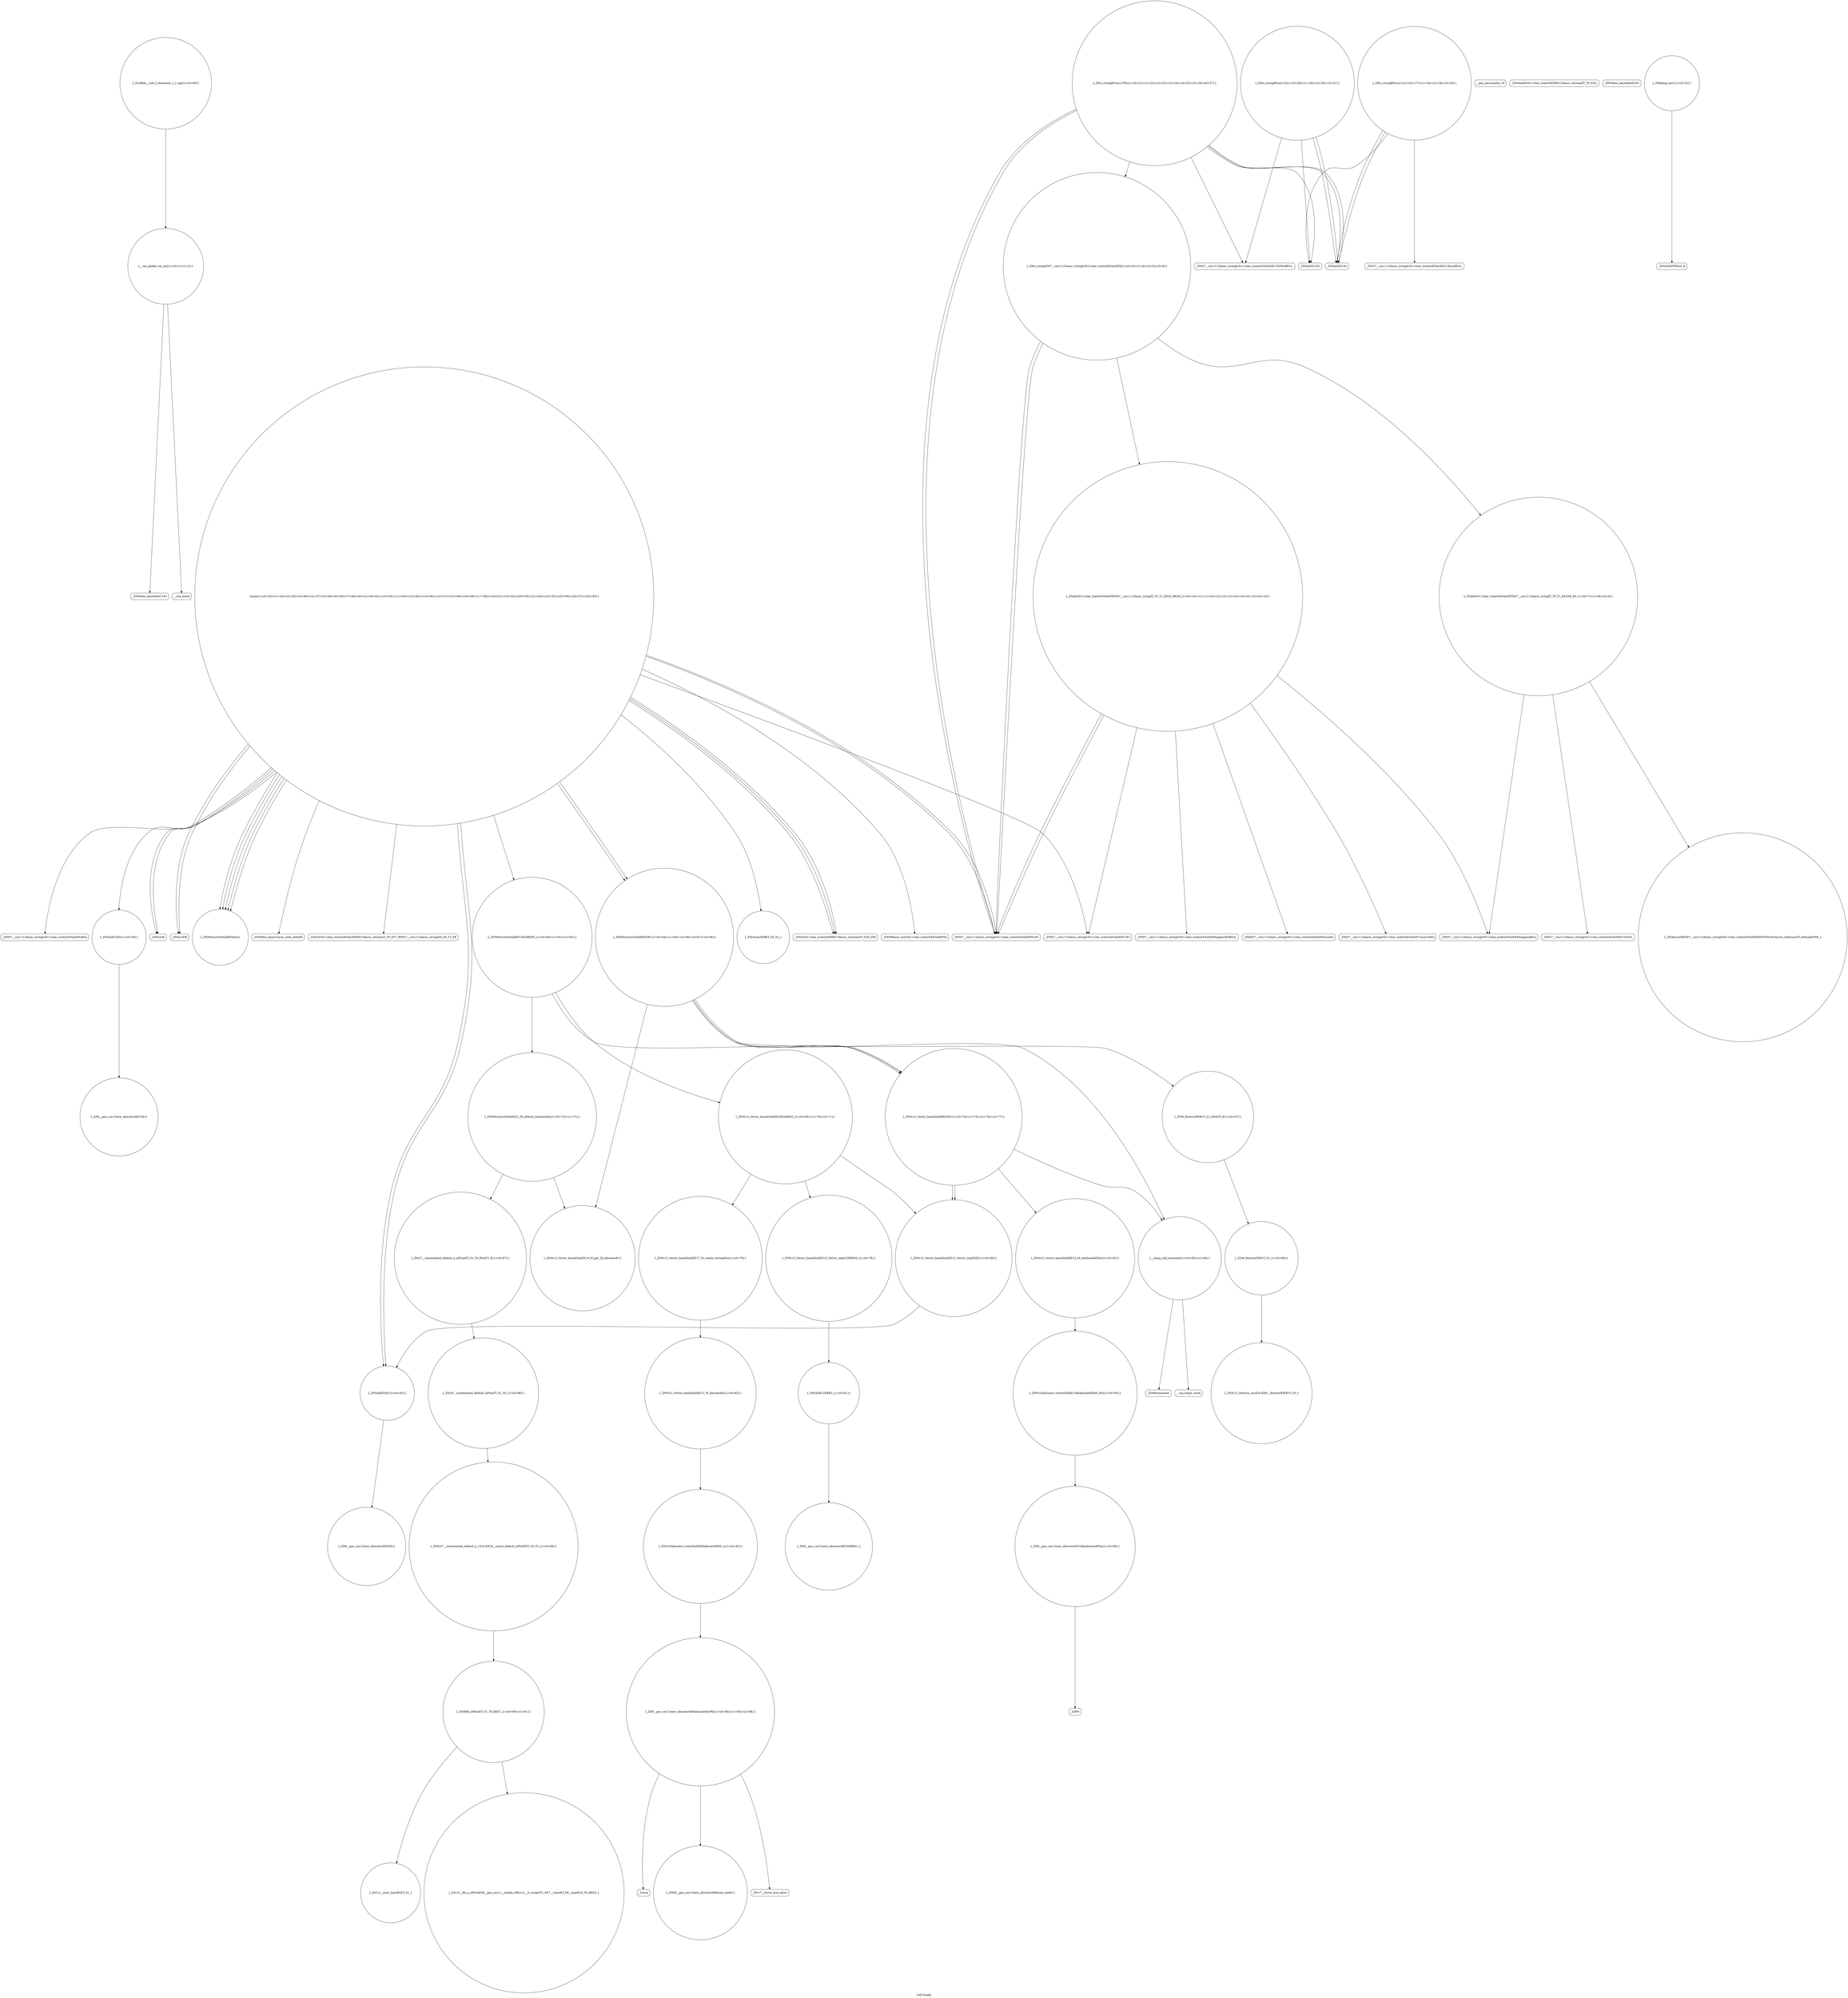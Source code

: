 digraph "Call Graph" {
	label="Call Graph";

	Node0x5601240472f0 [shape=record,shape=circle,label="{__cxx_global_var_init|{<s0>1|<s1>2}}"];
	Node0x5601240472f0:s0 -> Node0x560124047370[color=black];
	Node0x5601240472f0:s1 -> Node0x560124047470[color=black];
	Node0x560124048970 [shape=record,shape=circle,label="{_ZNSt12_Vector_baseIiSaIiEE12_Vector_implC2ERKS0_|{<s0>78}}"];
	Node0x560124048970:s0 -> Node0x560124049b10[color=black];
	Node0x560124047670 [shape=record,shape=Mrecord,label="{__gxx_personality_v0}"];
	Node0x560124049d10 [shape=record,shape=circle,label="{_ZN9__gnu_cxx13new_allocatorIiE8allocateEmPKv|{<s0>84|<s1>85|<s2>86}}"];
	Node0x560124049d10:s0 -> Node0x560124049d90[color=black];
	Node0x560124049d10:s1 -> Node0x560124049e10[color=black];
	Node0x560124049d10:s2 -> Node0x560124049e90[color=black];
	Node0x5601240479f0 [shape=record,shape=Mrecord,label="{_ZNSt7__cxx1112basic_stringIcSt11char_traitsIcESaIcEEC1EPKcRKS3_}"];
	Node0x56012404a090 [shape=record,shape=circle,label="{_ZNSt27__uninitialized_default_n_1ILb1EE18__uninit_default_nIPimEET_S3_T0_|{<s0>89}}"];
	Node0x56012404a090:s0 -> Node0x56012404a110[color=black];
	Node0x560124047d70 [shape=record,shape=Mrecord,label="{_ZNSt9basic_iosIcSt11char_traitsIcEE3tieEPSo}"];
	Node0x56012404a410 [shape=record,shape=Mrecord,label="{_ZSt9terminatev}"];
	Node0x5601240480f0 [shape=record,shape=Mrecord,label="{_ZNSt7__cxx1112basic_stringIcSt11char_traitsIcESaIcEEixEm}"];
	Node0x56012404a790 [shape=record,shape=circle,label="{_GLOBAL__sub_I_chatrasen_1_1.cpp|{<s0>99}}"];
	Node0x56012404a790:s0 -> Node0x5601240472f0[color=black];
	Node0x560124048470 [shape=record,shape=circle,label="{_ZN9__gnu_cxx13new_allocatorIiED2Ev}"];
	Node0x5601240487f0 [shape=record,shape=circle,label="{_ZNSt12_Vector_baseIiSaIiEEC2EmRKS0_|{<s0>69|<s1>70|<s2>71}}"];
	Node0x5601240487f0:s0 -> Node0x560124048970[color=black];
	Node0x5601240487f0:s1 -> Node0x5601240489f0[color=black];
	Node0x5601240487f0:s2 -> Node0x560124048a70[color=black];
	Node0x5601240474f0 [shape=record,shape=circle,label="{_Z9to_stringNSt7__cxx1112basic_stringIcSt11char_traitsIcESaIcEEE|{<s0>3|<s1>4|<s2>5|<s3>6}}"];
	Node0x5601240474f0:s0 -> Node0x5601240475f0[color=black];
	Node0x5601240474f0:s1 -> Node0x560124047570[color=black];
	Node0x5601240474f0:s2 -> Node0x5601240476f0[color=black];
	Node0x5601240474f0:s3 -> Node0x5601240476f0[color=black];
	Node0x560124049b90 [shape=record,shape=circle,label="{_ZN9__gnu_cxx13new_allocatorIiEC2ERKS1_}"];
	Node0x560124047870 [shape=record,shape=Mrecord,label="{_ZNSt7__cxx1112basic_stringIcSt11char_traitsIcESaIcEEC1EmcRKS3_}"];
	Node0x560124049f10 [shape=record,shape=circle,label="{_ZSt27__uninitialized_default_n_aIPimiET_S1_T0_RSaIT1_E|{<s0>87}}"];
	Node0x560124049f10:s0 -> Node0x56012404a010[color=black];
	Node0x560124047bf0 [shape=record,shape=Mrecord,label="{_ZSt4endlIcSt11char_traitsIcEERSt13basic_ostreamIT_T0_ES6_}"];
	Node0x56012404a290 [shape=record,shape=circle,label="{_ZNSt12_Vector_baseIiSaIiEE13_M_deallocateEPim|{<s0>92}}"];
	Node0x56012404a290:s0 -> Node0x56012404a490[color=black];
	Node0x560124047f70 [shape=record,shape=circle,label="{_ZNSaIiEC2Ev|{<s0>59}}"];
	Node0x560124047f70:s0 -> Node0x5601240483f0[color=black];
	Node0x56012404a610 [shape=record,shape=circle,label="{_ZSt8_DestroyIPiiEvT_S1_RSaIT0_E|{<s0>97}}"];
	Node0x56012404a610:s0 -> Node0x56012404a690[color=black];
	Node0x5601240482f0 [shape=record,shape=Mrecord,label="{_ZNSolsEi}"];
	Node0x560124048670 [shape=record,shape=Mrecord,label="{_ZNSt7__cxx1112basic_stringIcSt11char_traitsIcESaIcEE6appendERKS4_}"];
	Node0x560124047370 [shape=record,shape=Mrecord,label="{_ZNSt8ios_base4InitC1Ev}"];
	Node0x5601240489f0 [shape=record,shape=circle,label="{_ZNSt12_Vector_baseIiSaIiEE17_M_create_storageEm|{<s0>79}}"];
	Node0x5601240489f0:s0 -> Node0x560124049c10[color=black];
	Node0x5601240476f0 [shape=record,shape=Mrecord,label="{_ZNSt7__cxx1112basic_stringIcSt11char_traitsIcESaIcEED1Ev}"];
	Node0x560124049d90 [shape=record,shape=circle,label="{_ZNK9__gnu_cxx13new_allocatorIiE8max_sizeEv}"];
	Node0x560124047a70 [shape=record,shape=circle,label="{_Z9to_stringB5cxx11b|{<s0>28|<s1>29|<s2>30|<s3>31}}"];
	Node0x560124047a70:s0 -> Node0x5601240477f0[color=black];
	Node0x560124047a70:s1 -> Node0x5601240479f0[color=black];
	Node0x560124047a70:s2 -> Node0x5601240478f0[color=black];
	Node0x560124047a70:s3 -> Node0x5601240478f0[color=black];
	Node0x56012404a110 [shape=record,shape=circle,label="{_ZSt6fill_nIPimiET_S1_T0_RKT1_|{<s0>90|<s1>91}}"];
	Node0x56012404a110:s0 -> Node0x56012404a210[color=black];
	Node0x56012404a110:s1 -> Node0x56012404a190[color=black];
	Node0x560124047df0 [shape=record,shape=Mrecord,label="{_ZNSirsERi}"];
	Node0x56012404a490 [shape=record,shape=circle,label="{_ZNSt16allocator_traitsISaIiEE10deallocateERS0_Pim|{<s0>95}}"];
	Node0x56012404a490:s0 -> Node0x56012404a510[color=black];
	Node0x560124048170 [shape=record,shape=circle,label="{_ZNSt6vectorIiSaIiEEixEm}"];
	Node0x5601240484f0 [shape=record,shape=Mrecord,label="{_ZNKSt7__cxx1112basic_stringIcSt11char_traitsIcESaIcEE4sizeEv}"];
	Node0x560124048870 [shape=record,shape=circle,label="{_ZNSt6vectorIiSaIiEE21_M_default_initializeEm|{<s0>72|<s1>73}}"];
	Node0x560124048870:s0 -> Node0x560124049f90[color=black];
	Node0x560124048870:s1 -> Node0x560124049f10[color=black];
	Node0x560124047570 [shape=record,shape=circle,label="{_ZStplIcSt11char_traitsIcESaIcEENSt7__cxx1112basic_stringIT_T0_T1_EEOS8_S5_|{<s0>7|<s1>8|<s2>9}}"];
	Node0x560124047570:s0 -> Node0x5601240485f0[color=black];
	Node0x560124047570:s1 -> Node0x5601240486f0[color=black];
	Node0x560124047570:s2 -> Node0x560124048770[color=black];
	Node0x560124049c10 [shape=record,shape=circle,label="{_ZNSt12_Vector_baseIiSaIiEE11_M_allocateEm|{<s0>82}}"];
	Node0x560124049c10:s0 -> Node0x560124049c90[color=black];
	Node0x5601240478f0 [shape=record,shape=Mrecord,label="{_ZNSaIcED1Ev}"];
	Node0x560124049f90 [shape=record,shape=circle,label="{_ZNSt12_Vector_baseIiSaIiEE19_M_get_Tp_allocatorEv}"];
	Node0x560124047c70 [shape=record,shape=circle,label="{main|{<s0>33|<s1>34|<s2>35|<s3>36|<s4>37|<s5>38|<s6>39|<s7>40|<s8>41|<s9>42|<s10>43|<s11>44|<s12>45|<s13>46|<s14>47|<s15>48|<s16>49|<s17>50|<s18>51|<s19>52|<s20>53|<s21>54|<s22>55|<s23>56|<s24>57|<s25>58}}"];
	Node0x560124047c70:s0 -> Node0x560124047cf0[color=black];
	Node0x560124047c70:s1 -> Node0x560124047d70[color=black];
	Node0x560124047c70:s2 -> Node0x560124047df0[color=black];
	Node0x560124047c70:s3 -> Node0x560124047df0[color=black];
	Node0x560124047c70:s4 -> Node0x560124047e70[color=black];
	Node0x560124047c70:s5 -> Node0x560124047ef0[color=black];
	Node0x560124047c70:s6 -> Node0x560124047f70[color=black];
	Node0x560124047c70:s7 -> Node0x560124047ff0[color=black];
	Node0x560124047c70:s8 -> Node0x560124048070[color=black];
	Node0x560124047c70:s9 -> Node0x5601240480f0[color=black];
	Node0x560124047c70:s10 -> Node0x560124048170[color=black];
	Node0x560124047c70:s11 -> Node0x560124048170[color=black];
	Node0x560124047c70:s12 -> Node0x560124048170[color=black];
	Node0x560124047c70:s13 -> Node0x560124048070[color=black];
	Node0x560124047c70:s14 -> Node0x560124048370[color=black];
	Node0x560124047c70:s15 -> Node0x560124048170[color=black];
	Node0x560124047c70:s16 -> Node0x560124048170[color=black];
	Node0x560124047c70:s17 -> Node0x5601240481f0[color=black];
	Node0x560124047c70:s18 -> Node0x560124048270[color=black];
	Node0x560124047c70:s19 -> Node0x5601240482f0[color=black];
	Node0x560124047c70:s20 -> Node0x560124048270[color=black];
	Node0x560124047c70:s21 -> Node0x5601240482f0[color=black];
	Node0x560124047c70:s22 -> Node0x560124048270[color=black];
	Node0x560124047c70:s23 -> Node0x560124048370[color=black];
	Node0x560124047c70:s24 -> Node0x5601240476f0[color=black];
	Node0x560124047c70:s25 -> Node0x5601240476f0[color=black];
	Node0x56012404a310 [shape=record,shape=circle,label="{__clang_call_terminate|{<s0>93|<s1>94}}"];
	Node0x56012404a310:s0 -> Node0x56012404a390[color=black];
	Node0x56012404a310:s1 -> Node0x56012404a410[color=black];
	Node0x560124047ff0 [shape=record,shape=circle,label="{_ZNSt6vectorIiSaIiEEC2EmRKS0_|{<s0>60|<s1>61|<s2>62}}"];
	Node0x560124047ff0:s0 -> Node0x5601240487f0[color=black];
	Node0x560124047ff0:s1 -> Node0x560124048870[color=black];
	Node0x560124047ff0:s2 -> Node0x5601240488f0[color=black];
	Node0x56012404a690 [shape=record,shape=circle,label="{_ZSt8_DestroyIPiEvT_S1_|{<s0>98}}"];
	Node0x56012404a690:s0 -> Node0x56012404a710[color=black];
	Node0x560124048370 [shape=record,shape=circle,label="{_ZNSt6vectorIiSaIiEED2Ev|{<s0>64|<s1>65|<s2>66|<s3>67|<s4>68}}"];
	Node0x560124048370:s0 -> Node0x560124049f90[color=black];
	Node0x560124048370:s1 -> Node0x56012404a610[color=black];
	Node0x560124048370:s2 -> Node0x5601240488f0[color=black];
	Node0x560124048370:s3 -> Node0x5601240488f0[color=black];
	Node0x560124048370:s4 -> Node0x56012404a310[color=black];
	Node0x5601240486f0 [shape=record,shape=circle,label="{_ZSt4moveIRNSt7__cxx1112basic_stringIcSt11char_traitsIcESaIcEEEEONSt16remove_referenceIT_E4typeEOS8_}"];
	Node0x5601240473f0 [shape=record,shape=Mrecord,label="{_ZNSt8ios_base4InitD1Ev}"];
	Node0x560124048a70 [shape=record,shape=circle,label="{_ZNSt12_Vector_baseIiSaIiEE12_Vector_implD2Ev|{<s0>80}}"];
	Node0x560124048a70:s0 -> Node0x560124048070[color=black];
	Node0x560124047770 [shape=record,shape=circle,label="{_Z9to_stringB5cxx11c|{<s0>17|<s1>18|<s2>19|<s3>20}}"];
	Node0x560124047770:s0 -> Node0x5601240477f0[color=black];
	Node0x560124047770:s1 -> Node0x560124047870[color=black];
	Node0x560124047770:s2 -> Node0x5601240478f0[color=black];
	Node0x560124047770:s3 -> Node0x5601240478f0[color=black];
	Node0x560124049e10 [shape=record,shape=Mrecord,label="{_ZSt17__throw_bad_allocv}"];
	Node0x560124047af0 [shape=record,shape=circle,label="{_Z9debug_outv|{<s0>32}}"];
	Node0x560124047af0:s0 -> Node0x560124047b70[color=black];
	Node0x56012404a190 [shape=record,shape=circle,label="{_ZSt10__fill_n_aIPimiEN9__gnu_cxx11__enable_ifIXsr11__is_scalarIT1_EE7__valueET_E6__typeES4_T0_RKS3_}"];
	Node0x560124047e70 [shape=record,shape=Mrecord,label="{_ZNSt7__cxx1112basic_stringIcSt11char_traitsIcESaIcEEC1Ev}"];
	Node0x56012404a510 [shape=record,shape=circle,label="{_ZN9__gnu_cxx13new_allocatorIiE10deallocateEPim|{<s0>96}}"];
	Node0x56012404a510:s0 -> Node0x56012404a590[color=black];
	Node0x5601240481f0 [shape=record,shape=circle,label="{_ZSt3maxIiERKT_S2_S2_}"];
	Node0x560124048570 [shape=record,shape=Mrecord,label="{_ZNSt7__cxx1112basic_stringIcSt11char_traitsIcESaIcEE7reserveEm}"];
	Node0x5601240488f0 [shape=record,shape=circle,label="{_ZNSt12_Vector_baseIiSaIiEED2Ev|{<s0>74|<s1>75|<s2>76|<s3>77}}"];
	Node0x5601240488f0:s0 -> Node0x56012404a290[color=black];
	Node0x5601240488f0:s1 -> Node0x560124048a70[color=black];
	Node0x5601240488f0:s2 -> Node0x560124048a70[color=black];
	Node0x5601240488f0:s3 -> Node0x56012404a310[color=black];
	Node0x5601240475f0 [shape=record,shape=circle,label="{_ZStplIcSt11char_traitsIcESaIcEENSt7__cxx1112basic_stringIT_T0_T1_EES5_RKS8_|{<s0>10|<s1>11|<s2>12|<s3>13|<s4>14|<s5>15|<s6>16}}"];
	Node0x5601240475f0:s0 -> Node0x560124047e70[color=black];
	Node0x5601240475f0:s1 -> Node0x5601240484f0[color=black];
	Node0x5601240475f0:s2 -> Node0x560124048570[color=black];
	Node0x5601240475f0:s3 -> Node0x5601240485f0[color=black];
	Node0x5601240475f0:s4 -> Node0x560124048670[color=black];
	Node0x5601240475f0:s5 -> Node0x5601240476f0[color=black];
	Node0x5601240475f0:s6 -> Node0x5601240476f0[color=black];
	Node0x560124049c90 [shape=record,shape=circle,label="{_ZNSt16allocator_traitsISaIiEE8allocateERS0_m|{<s0>83}}"];
	Node0x560124049c90:s0 -> Node0x560124049d10[color=black];
	Node0x560124047970 [shape=record,shape=circle,label="{_Z9to_stringB5cxx11PKc|{<s0>21|<s1>22|<s2>23|<s3>24|<s4>25|<s5>26|<s6>27}}"];
	Node0x560124047970:s0 -> Node0x5601240477f0[color=black];
	Node0x560124047970:s1 -> Node0x5601240479f0[color=black];
	Node0x560124047970:s2 -> Node0x5601240474f0[color=black];
	Node0x560124047970:s3 -> Node0x5601240476f0[color=black];
	Node0x560124047970:s4 -> Node0x5601240478f0[color=black];
	Node0x560124047970:s5 -> Node0x5601240476f0[color=black];
	Node0x560124047970:s6 -> Node0x5601240478f0[color=black];
	Node0x56012404a010 [shape=record,shape=circle,label="{_ZSt25__uninitialized_default_nIPimET_S1_T0_|{<s0>88}}"];
	Node0x56012404a010:s0 -> Node0x56012404a090[color=black];
	Node0x560124047cf0 [shape=record,shape=Mrecord,label="{_ZNSt8ios_base15sync_with_stdioEb}"];
	Node0x56012404a390 [shape=record,shape=Mrecord,label="{__cxa_begin_catch}"];
	Node0x560124048070 [shape=record,shape=circle,label="{_ZNSaIiED2Ev|{<s0>63}}"];
	Node0x560124048070:s0 -> Node0x560124048470[color=black];
	Node0x56012404a710 [shape=record,shape=circle,label="{_ZNSt12_Destroy_auxILb1EE9__destroyIPiEEvT_S3_}"];
	Node0x5601240483f0 [shape=record,shape=circle,label="{_ZN9__gnu_cxx13new_allocatorIiEC2Ev}"];
	Node0x560124048770 [shape=record,shape=Mrecord,label="{_ZNSt7__cxx1112basic_stringIcSt11char_traitsIcESaIcEEC1EOS4_}"];
	Node0x560124047470 [shape=record,shape=Mrecord,label="{__cxa_atexit}"];
	Node0x560124049b10 [shape=record,shape=circle,label="{_ZNSaIiEC2ERKS_|{<s0>81}}"];
	Node0x560124049b10:s0 -> Node0x560124049b90[color=black];
	Node0x5601240477f0 [shape=record,shape=Mrecord,label="{_ZNSaIcEC1Ev}"];
	Node0x560124049e90 [shape=record,shape=Mrecord,label="{_Znwm}"];
	Node0x560124047b70 [shape=record,shape=Mrecord,label="{_ZNSolsEPFRSoS_E}"];
	Node0x56012404a210 [shape=record,shape=circle,label="{_ZSt12__niter_baseIPiET_S1_}"];
	Node0x560124047ef0 [shape=record,shape=Mrecord,label="{_ZStrsIcSt11char_traitsIcESaIcEERSt13basic_istreamIT_T0_ES7_RNSt7__cxx1112basic_stringIS4_S5_T1_EE}"];
	Node0x56012404a590 [shape=record,shape=Mrecord,label="{_ZdlPv}"];
	Node0x560124048270 [shape=record,shape=Mrecord,label="{_ZStlsISt11char_traitsIcEERSt13basic_ostreamIcT_ES5_PKc}"];
	Node0x5601240485f0 [shape=record,shape=Mrecord,label="{_ZNSt7__cxx1112basic_stringIcSt11char_traitsIcESaIcEE6appendEmc}"];
}

